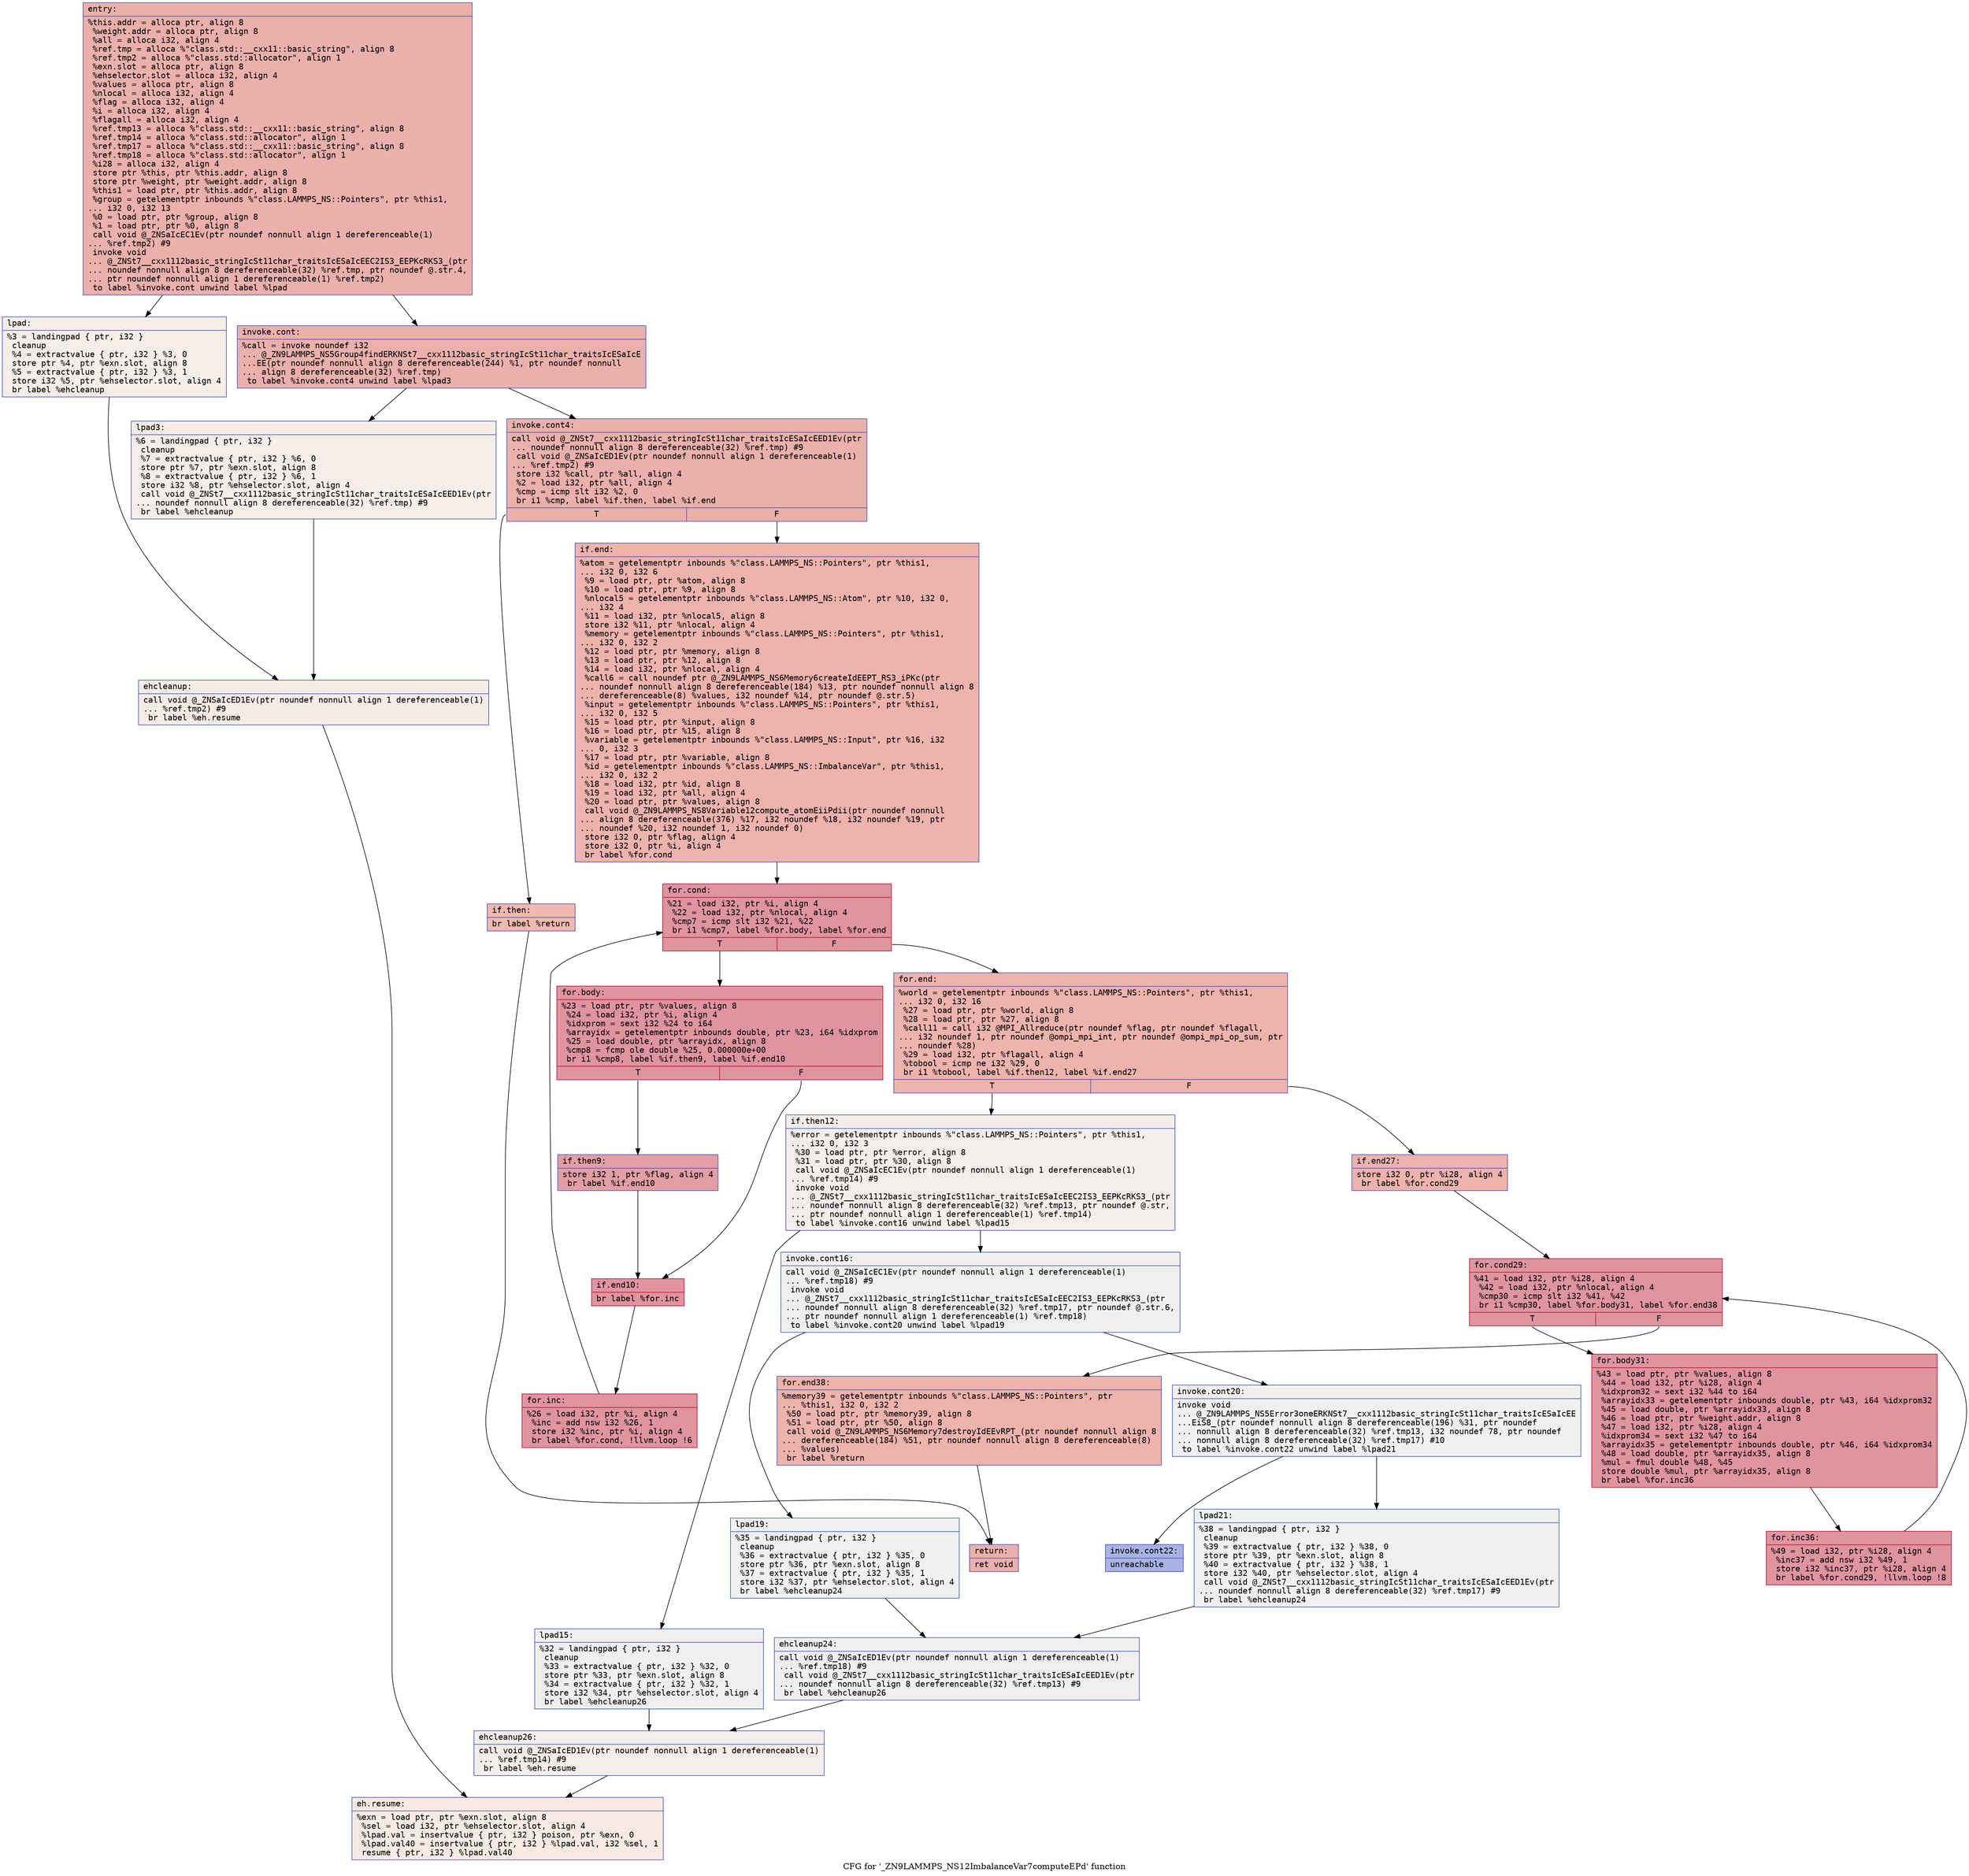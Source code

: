 digraph "CFG for '_ZN9LAMMPS_NS12ImbalanceVar7computeEPd' function" {
	label="CFG for '_ZN9LAMMPS_NS12ImbalanceVar7computeEPd' function";

	Node0x5602317ea5f0 [shape=record,color="#3d50c3ff", style=filled, fillcolor="#d24b4070" fontname="Courier",label="{entry:\l|  %this.addr = alloca ptr, align 8\l  %weight.addr = alloca ptr, align 8\l  %all = alloca i32, align 4\l  %ref.tmp = alloca %\"class.std::__cxx11::basic_string\", align 8\l  %ref.tmp2 = alloca %\"class.std::allocator\", align 1\l  %exn.slot = alloca ptr, align 8\l  %ehselector.slot = alloca i32, align 4\l  %values = alloca ptr, align 8\l  %nlocal = alloca i32, align 4\l  %flag = alloca i32, align 4\l  %i = alloca i32, align 4\l  %flagall = alloca i32, align 4\l  %ref.tmp13 = alloca %\"class.std::__cxx11::basic_string\", align 8\l  %ref.tmp14 = alloca %\"class.std::allocator\", align 1\l  %ref.tmp17 = alloca %\"class.std::__cxx11::basic_string\", align 8\l  %ref.tmp18 = alloca %\"class.std::allocator\", align 1\l  %i28 = alloca i32, align 4\l  store ptr %this, ptr %this.addr, align 8\l  store ptr %weight, ptr %weight.addr, align 8\l  %this1 = load ptr, ptr %this.addr, align 8\l  %group = getelementptr inbounds %\"class.LAMMPS_NS::Pointers\", ptr %this1,\l... i32 0, i32 13\l  %0 = load ptr, ptr %group, align 8\l  %1 = load ptr, ptr %0, align 8\l  call void @_ZNSaIcEC1Ev(ptr noundef nonnull align 1 dereferenceable(1)\l... %ref.tmp2) #9\l  invoke void\l... @_ZNSt7__cxx1112basic_stringIcSt11char_traitsIcESaIcEEC2IS3_EEPKcRKS3_(ptr\l... noundef nonnull align 8 dereferenceable(32) %ref.tmp, ptr noundef @.str.4,\l... ptr noundef nonnull align 1 dereferenceable(1) %ref.tmp2)\l          to label %invoke.cont unwind label %lpad\l}"];
	Node0x5602317ea5f0 -> Node0x5602317f6e70[tooltip="entry -> invoke.cont\nProbability 100.00%" ];
	Node0x5602317ea5f0 -> Node0x5602317f6ec0[tooltip="entry -> lpad\nProbability 0.00%" ];
	Node0x5602317f6e70 [shape=record,color="#3d50c3ff", style=filled, fillcolor="#d24b4070" fontname="Courier",label="{invoke.cont:\l|  %call = invoke noundef i32\l... @_ZN9LAMMPS_NS5Group4findERKNSt7__cxx1112basic_stringIcSt11char_traitsIcESaIcE\l...EE(ptr noundef nonnull align 8 dereferenceable(244) %1, ptr noundef nonnull\l... align 8 dereferenceable(32) %ref.tmp)\l          to label %invoke.cont4 unwind label %lpad3\l}"];
	Node0x5602317f6e70 -> Node0x5602317f6e20[tooltip="invoke.cont -> invoke.cont4\nProbability 100.00%" ];
	Node0x5602317f6e70 -> Node0x5602317eaaa0[tooltip="invoke.cont -> lpad3\nProbability 0.00%" ];
	Node0x5602317f6e20 [shape=record,color="#3d50c3ff", style=filled, fillcolor="#d24b4070" fontname="Courier",label="{invoke.cont4:\l|  call void @_ZNSt7__cxx1112basic_stringIcSt11char_traitsIcESaIcEED1Ev(ptr\l... noundef nonnull align 8 dereferenceable(32) %ref.tmp) #9\l  call void @_ZNSaIcED1Ev(ptr noundef nonnull align 1 dereferenceable(1)\l... %ref.tmp2) #9\l  store i32 %call, ptr %all, align 4\l  %2 = load i32, ptr %all, align 4\l  %cmp = icmp slt i32 %2, 0\l  br i1 %cmp, label %if.then, label %if.end\l|{<s0>T|<s1>F}}"];
	Node0x5602317f6e20:s0 -> Node0x5602317f7940[tooltip="invoke.cont4 -> if.then\nProbability 37.50%" ];
	Node0x5602317f6e20:s1 -> Node0x5602317f79b0[tooltip="invoke.cont4 -> if.end\nProbability 62.50%" ];
	Node0x5602317f7940 [shape=record,color="#3d50c3ff", style=filled, fillcolor="#dc5d4a70" fontname="Courier",label="{if.then:\l|  br label %return\l}"];
	Node0x5602317f7940 -> Node0x5602317f7ad0[tooltip="if.then -> return\nProbability 100.00%" ];
	Node0x5602317f6ec0 [shape=record,color="#3d50c3ff", style=filled, fillcolor="#e8d6cc70" fontname="Courier",label="{lpad:\l|  %3 = landingpad \{ ptr, i32 \}\l          cleanup\l  %4 = extractvalue \{ ptr, i32 \} %3, 0\l  store ptr %4, ptr %exn.slot, align 8\l  %5 = extractvalue \{ ptr, i32 \} %3, 1\l  store i32 %5, ptr %ehselector.slot, align 4\l  br label %ehcleanup\l}"];
	Node0x5602317f6ec0 -> Node0x5602317f7e60[tooltip="lpad -> ehcleanup\nProbability 100.00%" ];
	Node0x5602317eaaa0 [shape=record,color="#3d50c3ff", style=filled, fillcolor="#e8d6cc70" fontname="Courier",label="{lpad3:\l|  %6 = landingpad \{ ptr, i32 \}\l          cleanup\l  %7 = extractvalue \{ ptr, i32 \} %6, 0\l  store ptr %7, ptr %exn.slot, align 8\l  %8 = extractvalue \{ ptr, i32 \} %6, 1\l  store i32 %8, ptr %ehselector.slot, align 4\l  call void @_ZNSt7__cxx1112basic_stringIcSt11char_traitsIcESaIcEED1Ev(ptr\l... noundef nonnull align 8 dereferenceable(32) %ref.tmp) #9\l  br label %ehcleanup\l}"];
	Node0x5602317eaaa0 -> Node0x5602317f7e60[tooltip="lpad3 -> ehcleanup\nProbability 100.00%" ];
	Node0x5602317f7e60 [shape=record,color="#3d50c3ff", style=filled, fillcolor="#ecd3c570" fontname="Courier",label="{ehcleanup:\l|  call void @_ZNSaIcED1Ev(ptr noundef nonnull align 1 dereferenceable(1)\l... %ref.tmp2) #9\l  br label %eh.resume\l}"];
	Node0x5602317f7e60 -> Node0x5602317f84e0[tooltip="ehcleanup -> eh.resume\nProbability 100.00%" ];
	Node0x5602317f79b0 [shape=record,color="#3d50c3ff", style=filled, fillcolor="#d6524470" fontname="Courier",label="{if.end:\l|  %atom = getelementptr inbounds %\"class.LAMMPS_NS::Pointers\", ptr %this1,\l... i32 0, i32 6\l  %9 = load ptr, ptr %atom, align 8\l  %10 = load ptr, ptr %9, align 8\l  %nlocal5 = getelementptr inbounds %\"class.LAMMPS_NS::Atom\", ptr %10, i32 0,\l... i32 4\l  %11 = load i32, ptr %nlocal5, align 8\l  store i32 %11, ptr %nlocal, align 4\l  %memory = getelementptr inbounds %\"class.LAMMPS_NS::Pointers\", ptr %this1,\l... i32 0, i32 2\l  %12 = load ptr, ptr %memory, align 8\l  %13 = load ptr, ptr %12, align 8\l  %14 = load i32, ptr %nlocal, align 4\l  %call6 = call noundef ptr @_ZN9LAMMPS_NS6Memory6createIdEEPT_RS3_iPKc(ptr\l... noundef nonnull align 8 dereferenceable(184) %13, ptr noundef nonnull align 8\l... dereferenceable(8) %values, i32 noundef %14, ptr noundef @.str.5)\l  %input = getelementptr inbounds %\"class.LAMMPS_NS::Pointers\", ptr %this1,\l... i32 0, i32 5\l  %15 = load ptr, ptr %input, align 8\l  %16 = load ptr, ptr %15, align 8\l  %variable = getelementptr inbounds %\"class.LAMMPS_NS::Input\", ptr %16, i32\l... 0, i32 3\l  %17 = load ptr, ptr %variable, align 8\l  %id = getelementptr inbounds %\"class.LAMMPS_NS::ImbalanceVar\", ptr %this1,\l... i32 0, i32 2\l  %18 = load i32, ptr %id, align 8\l  %19 = load i32, ptr %all, align 4\l  %20 = load ptr, ptr %values, align 8\l  call void @_ZN9LAMMPS_NS8Variable12compute_atomEiiPdii(ptr noundef nonnull\l... align 8 dereferenceable(376) %17, i32 noundef %18, i32 noundef %19, ptr\l... noundef %20, i32 noundef 1, i32 noundef 0)\l  store i32 0, ptr %flag, align 4\l  store i32 0, ptr %i, align 4\l  br label %for.cond\l}"];
	Node0x5602317f79b0 -> Node0x5602317f9cb0[tooltip="if.end -> for.cond\nProbability 100.00%" ];
	Node0x5602317f9cb0 [shape=record,color="#b70d28ff", style=filled, fillcolor="#b70d2870" fontname="Courier",label="{for.cond:\l|  %21 = load i32, ptr %i, align 4\l  %22 = load i32, ptr %nlocal, align 4\l  %cmp7 = icmp slt i32 %21, %22\l  br i1 %cmp7, label %for.body, label %for.end\l|{<s0>T|<s1>F}}"];
	Node0x5602317f9cb0:s0 -> Node0x5602317f9f60[tooltip="for.cond -> for.body\nProbability 96.88%" ];
	Node0x5602317f9cb0:s1 -> Node0x5602317f9fe0[tooltip="for.cond -> for.end\nProbability 3.12%" ];
	Node0x5602317f9f60 [shape=record,color="#b70d28ff", style=filled, fillcolor="#b70d2870" fontname="Courier",label="{for.body:\l|  %23 = load ptr, ptr %values, align 8\l  %24 = load i32, ptr %i, align 4\l  %idxprom = sext i32 %24 to i64\l  %arrayidx = getelementptr inbounds double, ptr %23, i64 %idxprom\l  %25 = load double, ptr %arrayidx, align 8\l  %cmp8 = fcmp ole double %25, 0.000000e+00\l  br i1 %cmp8, label %if.then9, label %if.end10\l|{<s0>T|<s1>F}}"];
	Node0x5602317f9f60:s0 -> Node0x5602317faee0[tooltip="for.body -> if.then9\nProbability 50.00%" ];
	Node0x5602317f9f60:s1 -> Node0x5602317faf60[tooltip="for.body -> if.end10\nProbability 50.00%" ];
	Node0x5602317faee0 [shape=record,color="#3d50c3ff", style=filled, fillcolor="#be242e70" fontname="Courier",label="{if.then9:\l|  store i32 1, ptr %flag, align 4\l  br label %if.end10\l}"];
	Node0x5602317faee0 -> Node0x5602317faf60[tooltip="if.then9 -> if.end10\nProbability 100.00%" ];
	Node0x5602317faf60 [shape=record,color="#b70d28ff", style=filled, fillcolor="#b70d2870" fontname="Courier",label="{if.end10:\l|  br label %for.inc\l}"];
	Node0x5602317faf60 -> Node0x5602317fb820[tooltip="if.end10 -> for.inc\nProbability 100.00%" ];
	Node0x5602317fb820 [shape=record,color="#b70d28ff", style=filled, fillcolor="#b70d2870" fontname="Courier",label="{for.inc:\l|  %26 = load i32, ptr %i, align 4\l  %inc = add nsw i32 %26, 1\l  store i32 %inc, ptr %i, align 4\l  br label %for.cond, !llvm.loop !6\l}"];
	Node0x5602317fb820 -> Node0x5602317f9cb0[tooltip="for.inc -> for.cond\nProbability 100.00%" ];
	Node0x5602317f9fe0 [shape=record,color="#3d50c3ff", style=filled, fillcolor="#d6524470" fontname="Courier",label="{for.end:\l|  %world = getelementptr inbounds %\"class.LAMMPS_NS::Pointers\", ptr %this1,\l... i32 0, i32 16\l  %27 = load ptr, ptr %world, align 8\l  %28 = load ptr, ptr %27, align 8\l  %call11 = call i32 @MPI_Allreduce(ptr noundef %flag, ptr noundef %flagall,\l... i32 noundef 1, ptr noundef @ompi_mpi_int, ptr noundef @ompi_mpi_op_sum, ptr\l... noundef %28)\l  %29 = load i32, ptr %flagall, align 4\l  %tobool = icmp ne i32 %29, 0\l  br i1 %tobool, label %if.then12, label %if.end27\l|{<s0>T|<s1>F}}"];
	Node0x5602317f9fe0:s0 -> Node0x5602317fcc40[tooltip="for.end -> if.then12\nProbability 0.00%" ];
	Node0x5602317f9fe0:s1 -> Node0x5602317fcc90[tooltip="for.end -> if.end27\nProbability 100.00%" ];
	Node0x5602317fcc40 [shape=record,color="#3d50c3ff", style=filled, fillcolor="#e5d8d170" fontname="Courier",label="{if.then12:\l|  %error = getelementptr inbounds %\"class.LAMMPS_NS::Pointers\", ptr %this1,\l... i32 0, i32 3\l  %30 = load ptr, ptr %error, align 8\l  %31 = load ptr, ptr %30, align 8\l  call void @_ZNSaIcEC1Ev(ptr noundef nonnull align 1 dereferenceable(1)\l... %ref.tmp14) #9\l  invoke void\l... @_ZNSt7__cxx1112basic_stringIcSt11char_traitsIcESaIcEEC2IS3_EEPKcRKS3_(ptr\l... noundef nonnull align 8 dereferenceable(32) %ref.tmp13, ptr noundef @.str,\l... ptr noundef nonnull align 1 dereferenceable(1) %ref.tmp14)\l          to label %invoke.cont16 unwind label %lpad15\l}"];
	Node0x5602317fcc40 -> Node0x5602317fd120[tooltip="if.then12 -> invoke.cont16\nProbability 50.00%" ];
	Node0x5602317fcc40 -> Node0x5602317fd1a0[tooltip="if.then12 -> lpad15\nProbability 50.00%" ];
	Node0x5602317fd120 [shape=record,color="#3d50c3ff", style=filled, fillcolor="#e0dbd870" fontname="Courier",label="{invoke.cont16:\l|  call void @_ZNSaIcEC1Ev(ptr noundef nonnull align 1 dereferenceable(1)\l... %ref.tmp18) #9\l  invoke void\l... @_ZNSt7__cxx1112basic_stringIcSt11char_traitsIcESaIcEEC2IS3_EEPKcRKS3_(ptr\l... noundef nonnull align 8 dereferenceable(32) %ref.tmp17, ptr noundef @.str.6,\l... ptr noundef nonnull align 1 dereferenceable(1) %ref.tmp18)\l          to label %invoke.cont20 unwind label %lpad19\l}"];
	Node0x5602317fd120 -> Node0x5602317fd520[tooltip="invoke.cont16 -> invoke.cont20\nProbability 50.00%" ];
	Node0x5602317fd120 -> Node0x5602317fd570[tooltip="invoke.cont16 -> lpad19\nProbability 50.00%" ];
	Node0x5602317fd520 [shape=record,color="#3d50c3ff", style=filled, fillcolor="#dedcdb70" fontname="Courier",label="{invoke.cont20:\l|  invoke void\l... @_ZN9LAMMPS_NS5Error3oneERKNSt7__cxx1112basic_stringIcSt11char_traitsIcESaIcEE\l...EiS8_(ptr noundef nonnull align 8 dereferenceable(196) %31, ptr noundef\l... nonnull align 8 dereferenceable(32) %ref.tmp13, i32 noundef 78, ptr noundef\l... nonnull align 8 dereferenceable(32) %ref.tmp17) #10\l          to label %invoke.cont22 unwind label %lpad21\l}"];
	Node0x5602317fd520 -> Node0x5602317fd4d0[tooltip="invoke.cont20 -> invoke.cont22\nProbability 0.00%" ];
	Node0x5602317fd520 -> Node0x5602317fd890[tooltip="invoke.cont20 -> lpad21\nProbability 100.00%" ];
	Node0x5602317fd4d0 [shape=record,color="#3d50c3ff", style=filled, fillcolor="#3d50c370" fontname="Courier",label="{invoke.cont22:\l|  unreachable\l}"];
	Node0x5602317fd1a0 [shape=record,color="#3d50c3ff", style=filled, fillcolor="#e0dbd870" fontname="Courier",label="{lpad15:\l|  %32 = landingpad \{ ptr, i32 \}\l          cleanup\l  %33 = extractvalue \{ ptr, i32 \} %32, 0\l  store ptr %33, ptr %exn.slot, align 8\l  %34 = extractvalue \{ ptr, i32 \} %32, 1\l  store i32 %34, ptr %ehselector.slot, align 4\l  br label %ehcleanup26\l}"];
	Node0x5602317fd1a0 -> Node0x5602317fdf30[tooltip="lpad15 -> ehcleanup26\nProbability 100.00%" ];
	Node0x5602317fd570 [shape=record,color="#3d50c3ff", style=filled, fillcolor="#dedcdb70" fontname="Courier",label="{lpad19:\l|  %35 = landingpad \{ ptr, i32 \}\l          cleanup\l  %36 = extractvalue \{ ptr, i32 \} %35, 0\l  store ptr %36, ptr %exn.slot, align 8\l  %37 = extractvalue \{ ptr, i32 \} %35, 1\l  store i32 %37, ptr %ehselector.slot, align 4\l  br label %ehcleanup24\l}"];
	Node0x5602317fd570 -> Node0x5602317fe280[tooltip="lpad19 -> ehcleanup24\nProbability 100.00%" ];
	Node0x5602317fd890 [shape=record,color="#3d50c3ff", style=filled, fillcolor="#dbdcde70" fontname="Courier",label="{lpad21:\l|  %38 = landingpad \{ ptr, i32 \}\l          cleanup\l  %39 = extractvalue \{ ptr, i32 \} %38, 0\l  store ptr %39, ptr %exn.slot, align 8\l  %40 = extractvalue \{ ptr, i32 \} %38, 1\l  store i32 %40, ptr %ehselector.slot, align 4\l  call void @_ZNSt7__cxx1112basic_stringIcSt11char_traitsIcESaIcEED1Ev(ptr\l... noundef nonnull align 8 dereferenceable(32) %ref.tmp17) #9\l  br label %ehcleanup24\l}"];
	Node0x5602317fd890 -> Node0x5602317fe280[tooltip="lpad21 -> ehcleanup24\nProbability 100.00%" ];
	Node0x5602317fe280 [shape=record,color="#3d50c3ff", style=filled, fillcolor="#e0dbd870" fontname="Courier",label="{ehcleanup24:\l|  call void @_ZNSaIcED1Ev(ptr noundef nonnull align 1 dereferenceable(1)\l... %ref.tmp18) #9\l  call void @_ZNSt7__cxx1112basic_stringIcSt11char_traitsIcESaIcEED1Ev(ptr\l... noundef nonnull align 8 dereferenceable(32) %ref.tmp13) #9\l  br label %ehcleanup26\l}"];
	Node0x5602317fe280 -> Node0x5602317fdf30[tooltip="ehcleanup24 -> ehcleanup26\nProbability 100.00%" ];
	Node0x5602317fdf30 [shape=record,color="#3d50c3ff", style=filled, fillcolor="#e5d8d170" fontname="Courier",label="{ehcleanup26:\l|  call void @_ZNSaIcED1Ev(ptr noundef nonnull align 1 dereferenceable(1)\l... %ref.tmp14) #9\l  br label %eh.resume\l}"];
	Node0x5602317fdf30 -> Node0x5602317f84e0[tooltip="ehcleanup26 -> eh.resume\nProbability 100.00%" ];
	Node0x5602317fcc90 [shape=record,color="#3d50c3ff", style=filled, fillcolor="#d6524470" fontname="Courier",label="{if.end27:\l|  store i32 0, ptr %i28, align 4\l  br label %for.cond29\l}"];
	Node0x5602317fcc90 -> Node0x5602317fec40[tooltip="if.end27 -> for.cond29\nProbability 100.00%" ];
	Node0x5602317fec40 [shape=record,color="#b70d28ff", style=filled, fillcolor="#b70d2870" fontname="Courier",label="{for.cond29:\l|  %41 = load i32, ptr %i28, align 4\l  %42 = load i32, ptr %nlocal, align 4\l  %cmp30 = icmp slt i32 %41, %42\l  br i1 %cmp30, label %for.body31, label %for.end38\l|{<s0>T|<s1>F}}"];
	Node0x5602317fec40:s0 -> Node0x5602317fee90[tooltip="for.cond29 -> for.body31\nProbability 96.88%" ];
	Node0x5602317fec40:s1 -> Node0x5602317fef10[tooltip="for.cond29 -> for.end38\nProbability 3.12%" ];
	Node0x5602317fee90 [shape=record,color="#b70d28ff", style=filled, fillcolor="#b70d2870" fontname="Courier",label="{for.body31:\l|  %43 = load ptr, ptr %values, align 8\l  %44 = load i32, ptr %i28, align 4\l  %idxprom32 = sext i32 %44 to i64\l  %arrayidx33 = getelementptr inbounds double, ptr %43, i64 %idxprom32\l  %45 = load double, ptr %arrayidx33, align 8\l  %46 = load ptr, ptr %weight.addr, align 8\l  %47 = load i32, ptr %i28, align 4\l  %idxprom34 = sext i32 %47 to i64\l  %arrayidx35 = getelementptr inbounds double, ptr %46, i64 %idxprom34\l  %48 = load double, ptr %arrayidx35, align 8\l  %mul = fmul double %48, %45\l  store double %mul, ptr %arrayidx35, align 8\l  br label %for.inc36\l}"];
	Node0x5602317fee90 -> Node0x5602317fff80[tooltip="for.body31 -> for.inc36\nProbability 100.00%" ];
	Node0x5602317fff80 [shape=record,color="#b70d28ff", style=filled, fillcolor="#b70d2870" fontname="Courier",label="{for.inc36:\l|  %49 = load i32, ptr %i28, align 4\l  %inc37 = add nsw i32 %49, 1\l  store i32 %inc37, ptr %i28, align 4\l  br label %for.cond29, !llvm.loop !8\l}"];
	Node0x5602317fff80 -> Node0x5602317fec40[tooltip="for.inc36 -> for.cond29\nProbability 100.00%" ];
	Node0x5602317fef10 [shape=record,color="#3d50c3ff", style=filled, fillcolor="#d6524470" fontname="Courier",label="{for.end38:\l|  %memory39 = getelementptr inbounds %\"class.LAMMPS_NS::Pointers\", ptr\l... %this1, i32 0, i32 2\l  %50 = load ptr, ptr %memory39, align 8\l  %51 = load ptr, ptr %50, align 8\l  call void @_ZN9LAMMPS_NS6Memory7destroyIdEEvRPT_(ptr noundef nonnull align 8\l... dereferenceable(184) %51, ptr noundef nonnull align 8 dereferenceable(8)\l... %values)\l  br label %return\l}"];
	Node0x5602317fef10 -> Node0x5602317f7ad0[tooltip="for.end38 -> return\nProbability 100.00%" ];
	Node0x5602317f7ad0 [shape=record,color="#3d50c3ff", style=filled, fillcolor="#d24b4070" fontname="Courier",label="{return:\l|  ret void\l}"];
	Node0x5602317f84e0 [shape=record,color="#3d50c3ff", style=filled, fillcolor="#eed0c070" fontname="Courier",label="{eh.resume:\l|  %exn = load ptr, ptr %exn.slot, align 8\l  %sel = load i32, ptr %ehselector.slot, align 4\l  %lpad.val = insertvalue \{ ptr, i32 \} poison, ptr %exn, 0\l  %lpad.val40 = insertvalue \{ ptr, i32 \} %lpad.val, i32 %sel, 1\l  resume \{ ptr, i32 \} %lpad.val40\l}"];
}
